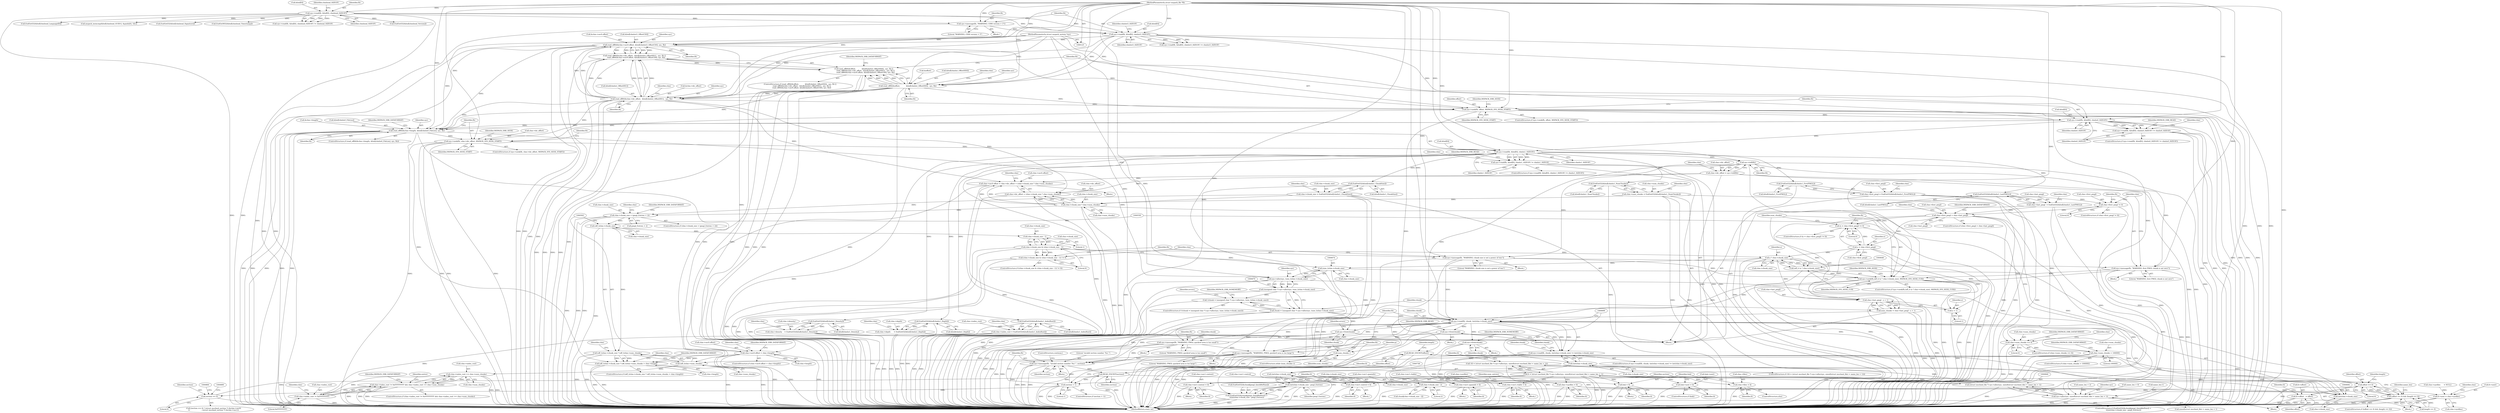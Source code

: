 digraph "0_libmspack_8759da8db6ec9e866cb8eb143313f397f925bb4f@API" {
"1000344" [label="(Call,read_off64(&chm->sec0.offset, &buf[chmhst3_OffsetCS0], sys, fh))"];
"1000310" [label="(Call,sys->read(fh, &buf[0], chmhst3_SIZEOF))"];
"1000305" [label="(Call,sys->message(fh, \"WARNING; CHM version > 3\"))"];
"1000233" [label="(Call,sys->read(fh, &buf[0], chmhead_SIZEOF))"];
"1000127" [label="(MethodParameterIn,struct mspack_file *fh)"];
"1000333" [label="(Call,read_off64(&chm->dir_offset,  &buf[chmhst_OffsetHS1],  sys, fh))"];
"1000323" [label="(Call,read_off64(&offset,           &buf[chmhst_OffsetHS0],  sys, fh))"];
"1000126" [label="(MethodParameterIn,struct mspack_system *sys)"];
"1000332" [label="(Call,read_off64(&chm->dir_offset,  &buf[chmhst_OffsetHS1],  sys, fh) ||\n      read_off64(&chm->sec0.offset, &buf[chmhst3_OffsetCS0], sys, fh))"];
"1000322" [label="(Call,read_off64(&offset,           &buf[chmhst_OffsetHS0],  sys, fh) ||\n      read_off64(&chm->dir_offset,  &buf[chmhst_OffsetHS1],  sys, fh) ||\n      read_off64(&chm->sec0.offset, &buf[chmhst3_OffsetCS0], sys, fh))"];
"1000361" [label="(Call,sys->seek(fh, offset, MSPACK_SYS_SEEK_START))"];
"1000370" [label="(Call,sys->read(fh, &buf[0], chmhs0_SIZEOF))"];
"1000369" [label="(Call,sys->read(fh, &buf[0], chmhs0_SIZEOF) != chmhs0_SIZEOF)"];
"1000382" [label="(Call,read_off64(&chm->length, &buf[chmhs0_FileLen], sys, fh))"];
"1000397" [label="(Call,sys->seek(fh, chm->dir_offset, MSPACK_SYS_SEEK_START))"];
"1000408" [label="(Call,sys->read(fh, &buf[0], chmhs1_SIZEOF))"];
"1000407" [label="(Call,sys->read(fh, &buf[0], chmhs1_SIZEOF) != chmhs1_SIZEOF)"];
"1000423" [label="(Call,sys->tell(fh))"];
"1000419" [label="(Call,chm->dir_offset = sys->tell(fh))"];
"1000495" [label="(Call,chm->sec0.offset = chm->dir_offset + (chm->chunk_size * chm->num_chunks))"];
"1000513" [label="(Call,chm->sec0.offset > chm->length)"];
"1000555" [label="(Call,(off_t)chm->chunk_size * (off_t)chm->num_chunks > chm->length)"];
"1000501" [label="(Call,chm->dir_offset + (chm->chunk_size * chm->num_chunks))"];
"1000586" [label="(Call,sys->message(fh, \"WARNING; chunk size is not a power of two\"))"];
"1000596" [label="(Call,sys->message(fh, \"WARNING; first PMGL chunk is not zero\"))"];
"1000643" [label="(Call,sys->seek(fh,(off_t) (x * chm->chunk_size), MSPACK_SYS_SEEK_CUR))"];
"1000690" [label="(Call,sys->read(fh, chunk, (int)chm->chunk_size))"];
"1000689" [label="(Call,sys->read(fh, chunk, (int)chm->chunk_size) != (int)chm->chunk_size)"];
"1000704" [label="(Call,sys->free(chunk))"];
"1000726" [label="(Call,sys->message(fh, \"WARNING; PMGL quickref area is too small\"))"];
"1000744" [label="(Call,sys->message(fh, \"WARNING; PMGL quickref area is too large\"))"];
"1000836" [label="(Call,sys->message(fh, \"invalid section number '%u'.\", section))"];
"1000788" [label="(Call,READ_ENCINT(section))"];
"1000832" [label="(Call,section > 1)"];
"1000880" [label="(Call,section == 0)"];
"1000856" [label="(Call,sys->free(chunk))"];
"1001072" [label="(Call,sys->free(chunk))"];
"1000429" [label="(Call,EndGetI32(&buf[chmhs1_ChunkSize]))"];
"1000425" [label="(Call,chm->chunk_size = EndGetI32(&buf[chmhs1_ChunkSize]))"];
"1000505" [label="(Call,chm->chunk_size * chm->num_chunks)"];
"1000526" [label="(Call,chm->chunk_size < (pmgl_Entries + 2))"];
"1000557" [label="(Call,(off_t)chm->chunk_size)"];
"1000556" [label="(Call,(off_t)chm->chunk_size * (off_t)chm->num_chunks)"];
"1000579" [label="(Call,chm->chunk_size - 1)"];
"1000575" [label="(Call,chm->chunk_size & (chm->chunk_size - 1))"];
"1000574" [label="(Call,(chm->chunk_size & (chm->chunk_size - 1)) != 0)"];
"1000647" [label="(Call,x * chm->chunk_size)"];
"1000645" [label="(Call,(off_t) (x * chm->chunk_size))"];
"1000658" [label="(Call,chm->last_pmgl - x + 1)"];
"1000656" [label="(Call,num_chunks = chm->last_pmgl - x + 1)"];
"1000685" [label="(Call,num_chunks--)"];
"1000662" [label="(Call,x + 1)"];
"1000673" [label="(Call,(size_t)chm->chunk_size)"];
"1000671" [label="(Call,sys->alloc(sys, (size_t)chm->chunk_size))"];
"1000669" [label="(Call,(unsigned char *) sys->alloc(sys, (size_t)chm->chunk_size))"];
"1000666" [label="(Call,!(chunk = (unsigned char *) sys->alloc(sys, (size_t)chm->chunk_size)))"];
"1000667" [label="(Call,chunk = (unsigned char *) sys->alloc(sys, (size_t)chm->chunk_size))"];
"1000847" [label="(Call,sys->alloc(sys, sizeof(struct mschmd_file) + name_len + 1))"];
"1000845" [label="(Call,(struct mschmd_file *) sys->alloc(sys, sizeof(struct mschmd_file) + name_len + 1))"];
"1000842" [label="(Call,!(fi = (struct mschmd_file *) sys->alloc(sys, sizeof(struct mschmd_file) + name_len + 1)))"];
"1000843" [label="(Call,fi = (struct mschmd_file *) sys->alloc(sys, sizeof(struct mschmd_file) + name_len + 1))"];
"1000961" [label="(Call,chm->sec1.content = fi)"];
"1000983" [label="(Call,chm->sec1.control = fi)"];
"1001005" [label="(Call,chm->sec1.spaninfo = fi)"];
"1001027" [label="(Call,chm->sec1.rtable = fi)"];
"1001041" [label="(Call,chm->sysfiles = fi)"];
"1001034" [label="(Call,fi->next = chm->sysfiles)"];
"1001050" [label="(Call,link->next = fi)"];
"1001056" [label="(Call,chm->files = fi)"];
"1001061" [label="(Call,link = fi)"];
"1000693" [label="(Call,(int)chm->chunk_size)"];
"1000698" [label="(Call,(int)chm->chunk_size)"];
"1000737" [label="(Call,(int)chm->chunk_size)"];
"1000736" [label="(Call,(int)chm->chunk_size - pmgl_Entries)"];
"1000730" [label="(Call,EndGetI32(&chunk[pmgl_QuickRefSize]) > \n\t((int)chm->chunk_size - pmgl_Entries))"];
"1000758" [label="(Call,chm->chunk_size - 2)"];
"1000537" [label="(Call,chm->num_chunks == 0)"];
"1000546" [label="(Call,chm->num_chunks > 100000)"];
"1000562" [label="(Call,(off_t)chm->num_chunks)"];
"1000617" [label="(Call,chm->index_root >= chm->num_chunks)"];
"1000611" [label="(Call,chm->index_root != 0xFFFFFFFF && chm->index_root >= chm->num_chunks)"];
"1000438" [label="(Call,EndGetI32(&buf[chmhs1_Density]))"];
"1000434" [label="(Call,chm->density    = EndGetI32(&buf[chmhs1_Density]))"];
"1000447" [label="(Call,EndGetI32(&buf[chmhs1_Depth]))"];
"1000443" [label="(Call,chm->depth      = EndGetI32(&buf[chmhs1_Depth]))"];
"1000456" [label="(Call,EndGetI32(&buf[chmhs1_IndexRoot]))"];
"1000452" [label="(Call,chm->index_root = EndGetI32(&buf[chmhs1_IndexRoot]))"];
"1000612" [label="(Call,chm->index_root != 0xFFFFFFFF)"];
"1000465" [label="(Call,EndGetI32(&buf[chmhs1_NumChunks]))"];
"1000461" [label="(Call,chm->num_chunks = EndGetI32(&buf[chmhs1_NumChunks]))"];
"1000474" [label="(Call,EndGetI32(&buf[chmhs1_FirstPMGL]))"];
"1000470" [label="(Call,chm->first_pmgl = EndGetI32(&buf[chmhs1_FirstPMGL]))"];
"1000590" [label="(Call,chm->first_pmgl != 0)"];
"1000600" [label="(Call,chm->first_pmgl > chm->last_pmgl)"];
"1000634" [label="(Call,(x = chm->first_pmgl) != 0)"];
"1000635" [label="(Call,x = chm->first_pmgl)"];
"1000483" [label="(Call,EndGetI32(&buf[chmhs1_LastPMGL]))"];
"1000479" [label="(Call,chm->last_pmgl  = EndGetI32(&buf[chmhs1_LastPMGL]))"];
"1000790" [label="(Call,READ_ENCINT(offset))"];
"1000811" [label="(Call,offset == 0)"];
"1000810" [label="(Call,(offset == 0) && (length == 0))"];
"1000895" [label="(Call,fi->offset   = offset)"];
"1000586" [label="(Call,sys->message(fh, \"WARNING; chunk size is not a power of two\"))"];
"1000881" [label="(Identifier,section)"];
"1000293" [label="(Call,EndGetI32(&buf[chmhead_LanguageID]))"];
"1000597" [label="(Identifier,fh)"];
"1001060" [label="(Identifier,fi)"];
"1000837" [label="(Identifier,fh)"];
"1000418" [label="(Identifier,MSPACK_ERR_READ)"];
"1000333" [label="(Call,read_off64(&chm->dir_offset,  &buf[chmhst_OffsetHS1],  sys, fh))"];
"1000527" [label="(Call,chm->chunk_size)"];
"1000324" [label="(Call,&offset)"];
"1000984" [label="(Call,chm->sec1.control)"];
"1000514" [label="(Call,chm->sec0.offset)"];
"1000659" [label="(Call,chm->last_pmgl)"];
"1000501" [label="(Call,chm->dir_offset + (chm->chunk_size * chm->num_chunks))"];
"1000257" [label="(Call,mspack_memcmp(&buf[chmhead_GUID1], &guids[0], 32L))"];
"1000657" [label="(Identifier,num_chunks)"];
"1000643" [label="(Call,sys->seek(fh,(off_t) (x * chm->chunk_size), MSPACK_SYS_SEEK_CUR))"];
"1000843" [label="(Call,fi = (struct mschmd_file *) sys->alloc(sys, sizeof(struct mschmd_file) + name_len + 1))"];
"1000635" [label="(Call,x = chm->first_pmgl)"];
"1000322" [label="(Call,read_off64(&offset,           &buf[chmhst_OffsetHS0],  sys, fh) ||\n      read_off64(&chm->dir_offset,  &buf[chmhst_OffsetHS1],  sys, fh) ||\n      read_off64(&chm->sec0.offset, &buf[chmhst3_OffsetCS0], sys, fh))"];
"1000369" [label="(Call,sys->read(fh, &buf[0], chmhs0_SIZEOF) != chmhs0_SIZEOF)"];
"1001006" [label="(Call,chm->sec1.spaninfo)"];
"1001081" [label="(MethodReturn,static int)"];
"1000796" [label="(Call,name_len < 2)"];
"1000658" [label="(Call,chm->last_pmgl - x + 1)"];
"1001004" [label="(Block,)"];
"1000398" [label="(Identifier,fh)"];
"1000847" [label="(Call,sys->alloc(sys, sizeof(struct mschmd_file) + name_len + 1))"];
"1001027" [label="(Call,chm->sec1.rtable = fi)"];
"1000568" [label="(Identifier,chm)"];
"1000480" [label="(Call,chm->last_pmgl)"];
"1000842" [label="(Call,!(fi = (struct mschmd_file *) sys->alloc(sys, sizeof(struct mschmd_file) + name_len + 1)))"];
"1000382" [label="(Call,read_off64(&chm->length, &buf[chmhs0_FileLen], sys, fh))"];
"1000839" [label="(Identifier,section)"];
"1000671" [label="(Call,sys->alloc(sys, (size_t)chm->chunk_size))"];
"1000626" [label="(Identifier,MSPACK_ERR_DATAFORMAT)"];
"1000465" [label="(Call,EndGetI32(&buf[chmhs1_NumChunks]))"];
"1000737" [label="(Call,(int)chm->chunk_size)"];
"1000770" [label="(Block,)"];
"1000665" [label="(ControlStructure,if (!(chunk = (unsigned char *) sys->alloc(sys, (size_t)chm->chunk_size))))"];
"1000445" [label="(Identifier,chm)"];
"1000577" [label="(Identifier,chm)"];
"1000512" [label="(ControlStructure,if (chm->sec0.offset > chm->length))"];
"1000310" [label="(Call,sys->read(fh, &buf[0], chmhst3_SIZEOF))"];
"1000526" [label="(Call,chm->chunk_size < (pmgl_Entries + 2))"];
"1000598" [label="(Literal,\"WARNING; first PMGL chunk is not zero\")"];
"1000616" [label="(Literal,0xFFFFFFFF)"];
"1000363" [label="(Identifier,offset)"];
"1000618" [label="(Call,chm->index_root)"];
"1000380" [label="(Identifier,MSPACK_ERR_READ)"];
"1000506" [label="(Call,chm->chunk_size)"];
"1000344" [label="(Call,read_off64(&chm->sec0.offset, &buf[chmhst3_OffsetCS0], sys, fh))"];
"1000348" [label="(Identifier,chm)"];
"1000848" [label="(Identifier,sys)"];
"1000377" [label="(Identifier,chmhs0_SIZEOF)"];
"1000862" [label="(Identifier,fi)"];
"1000553" [label="(Identifier,MSPACK_ERR_DATAFORMAT)"];
"1000596" [label="(Call,sys->message(fh, \"WARNING; first PMGL chunk is not zero\"))"];
"1000573" [label="(ControlStructure,if ((chm->chunk_size & (chm->chunk_size - 1)) != 0))"];
"1000821" [label="(Identifier,name_len)"];
"1000859" [label="(Identifier,MSPACK_ERR_NOMEMORY)"];
"1000680" [label="(Identifier,MSPACK_ERR_NOMEMORY)"];
"1000321" [label="(ControlStructure,if (read_off64(&offset,           &buf[chmhst_OffsetHS0],  sys, fh) ||\n      read_off64(&chm->dir_offset,  &buf[chmhst_OffsetHS1],  sys, fh) ||\n      read_off64(&chm->sec0.offset, &buf[chmhst3_OffsetCS0], sys, fh)))"];
"1000359" [label="(Identifier,MSPACK_ERR_DATAFORMAT)"];
"1000438" [label="(Call,EndGetI32(&buf[chmhs1_Density]))"];
"1000789" [label="(Identifier,section)"];
"1000516" [label="(Identifier,chm)"];
"1000636" [label="(Identifier,x)"];
"1001028" [label="(Call,chm->sec1.rtable)"];
"1000408" [label="(Call,sys->read(fh, &buf[0], chmhs1_SIZEOF))"];
"1000546" [label="(Call,chm->num_chunks > 100000)"];
"1000479" [label="(Call,chm->last_pmgl  = EndGetI32(&buf[chmhs1_LastPMGL]))"];
"1000462" [label="(Call,chm->num_chunks)"];
"1000356" [label="(Identifier,fh)"];
"1001005" [label="(Call,chm->sec1.spaninfo = fi)"];
"1000461" [label="(Call,chm->num_chunks = EndGetI32(&buf[chmhs1_NumChunks]))"];
"1000399" [label="(Call,chm->dir_offset)"];
"1000583" [label="(Literal,1)"];
"1000496" [label="(Call,chm->sec0.offset)"];
"1000233" [label="(Call,sys->read(fh, &buf[0], chmhead_SIZEOF))"];
"1000429" [label="(Call,EndGetI32(&buf[chmhs1_ChunkSize]))"];
"1000844" [label="(Identifier,fi)"];
"1000383" [label="(Call,&chm->length)"];
"1000415" [label="(Identifier,chmhs1_SIZEOF)"];
"1001054" [label="(Identifier,fi)"];
"1000421" [label="(Identifier,chm)"];
"1000334" [label="(Call,&chm->dir_offset)"];
"1000457" [label="(Call,&buf[chmhs1_IndexRoot])"];
"1000704" [label="(Call,sys->free(chunk))"];
"1000744" [label="(Call,sys->message(fh, \"WARNING; PMGL quickref area is too large\"))"];
"1000246" [label="(Call,EndGetI32(&buf[chmhead_Signature]))"];
"1000705" [label="(Identifier,chunk)"];
"1001033" [label="(Identifier,fi)"];
"1000882" [label="(Literal,0)"];
"1000756" [label="(Call,chunk[chm->chunk_size - 2])"];
"1001035" [label="(Call,fi->next)"];
"1000895" [label="(Call,fi->offset   = offset)"];
"1000453" [label="(Call,chm->index_root)"];
"1000734" [label="(Identifier,chunk)"];
"1000814" [label="(Call,length == 0)"];
"1000588" [label="(Literal,\"WARNING; chunk size is not a power of two\")"];
"1000645" [label="(Call,(off_t) (x * chm->chunk_size))"];
"1000575" [label="(Call,chm->chunk_size & (chm->chunk_size - 1))"];
"1000656" [label="(Call,num_chunks = chm->last_pmgl - x + 1)"];
"1001036" [label="(Identifier,fi)"];
"1000820" [label="(Call,name_len > 0)"];
"1000361" [label="(Call,sys->seek(fh, offset, MSPACK_SYS_SEEK_START))"];
"1000483" [label="(Call,EndGetI32(&buf[chmhs1_LastPMGL]))"];
"1000667" [label="(Call,chunk = (unsigned char *) sys->alloc(sys, (size_t)chm->chunk_size))"];
"1000664" [label="(Literal,1)"];
"1001045" [label="(Identifier,fi)"];
"1000614" [label="(Identifier,chm)"];
"1000791" [label="(Identifier,offset)"];
"1000855" [label="(Block,)"];
"1000601" [label="(Call,chm->first_pmgl)"];
"1000982" [label="(Block,)"];
"1000663" [label="(Identifier,x)"];
"1000725" [label="(Block,)"];
"1000713" [label="(Identifier,chunk)"];
"1000381" [label="(ControlStructure,if (read_off64(&chm->length, &buf[chmhs0_FileLen], sys, fh)))"];
"1000748" [label="(Identifier,p)"];
"1000235" [label="(Call,&buf[0])"];
"1000813" [label="(Literal,0)"];
"1000345" [label="(Call,&chm->sec0.offset)"];
"1000554" [label="(ControlStructure,if ((off_t)chm->chunk_size * (off_t)chm->num_chunks > chm->length))"];
"1001038" [label="(Call,chm->sysfiles)"];
"1000879" [label="(Call,(section == 0) ? (struct mschmd_section *) (&chm->sec0)\n\t\t                     : (struct mschmd_section *) (&chm->sec1))"];
"1000544" [label="(Identifier,MSPACK_ERR_DATAFORMAT)"];
"1000637" [label="(Call,chm->first_pmgl)"];
"1001055" [label="(ControlStructure,else)"];
"1000589" [label="(ControlStructure,if (chm->first_pmgl != 0))"];
"1000689" [label="(Call,sys->read(fh, chunk, (int)chm->chunk_size) != (int)chm->chunk_size)"];
"1000528" [label="(Identifier,chm)"];
"1000370" [label="(Call,sys->read(fh, &buf[0], chmhs0_SIZEOF))"];
"1000703" [label="(Block,)"];
"1001034" [label="(Call,fi->next = chm->sysfiles)"];
"1000727" [label="(Identifier,fh)"];
"1000673" [label="(Call,(size_t)chm->chunk_size)"];
"1000649" [label="(Call,chm->chunk_size)"];
"1000305" [label="(Call,sys->message(fh, \"WARNING; CHM version > 3\"))"];
"1000572" [label="(Identifier,MSPACK_ERR_DATAFORMAT)"];
"1000385" [label="(Identifier,chm)"];
"1001041" [label="(Call,chm->sysfiles = fi)"];
"1000834" [label="(Literal,1)"];
"1000684" [label="(ControlStructure,while (num_chunks--))"];
"1000688" [label="(ControlStructure,if (sys->read(fh, chunk, (int)chm->chunk_size) != (int)chm->chunk_size))"];
"1000826" [label="(Call,name_len-1)"];
"1000962" [label="(Call,chm->sec1.content)"];
"1000669" [label="(Call,(unsigned char *) sys->alloc(sys, (size_t)chm->chunk_size))"];
"1000494" [label="(Block,)"];
"1001042" [label="(Call,chm->sysfiles)"];
"1000519" [label="(Call,chm->length)"];
"1000580" [label="(Call,chm->chunk_size)"];
"1000815" [label="(Identifier,length)"];
"1000550" [label="(Literal,100000)"];
"1001061" [label="(Call,link = fi)"];
"1000576" [label="(Call,chm->chunk_size)"];
"1000832" [label="(Call,section > 1)"];
"1000539" [label="(Identifier,chm)"];
"1000746" [label="(Literal,\"WARNING; PMGL quickref area is too large\")"];
"1000452" [label="(Call,chm->index_root = EndGetI32(&buf[chmhs1_IndexRoot]))"];
"1000557" [label="(Call,(off_t)chm->chunk_size)"];
"1000362" [label="(Identifier,fh)"];
"1000502" [label="(Call,chm->dir_offset)"];
"1000509" [label="(Call,chm->num_chunks)"];
"1000619" [label="(Identifier,chm)"];
"1000811" [label="(Call,offset == 0)"];
"1000845" [label="(Call,(struct mschmd_file *) sys->alloc(sys, sizeof(struct mschmd_file) + name_len + 1))"];
"1001077" [label="(Identifier,errors)"];
"1000838" [label="(Literal,\"invalid section number '%u'.\")"];
"1000810" [label="(Call,(offset == 0) && (length == 0))"];
"1000157" [label="(Call,chm->sysfiles      = NULL)"];
"1000541" [label="(Literal,0)"];
"1000574" [label="(Call,(chm->chunk_size & (chm->chunk_size - 1)) != 0)"];
"1000587" [label="(Identifier,fh)"];
"1001062" [label="(Identifier,link)"];
"1000932" [label="(Block,)"];
"1000857" [label="(Identifier,chunk)"];
"1000530" [label="(Call,pmgl_Entries + 2)"];
"1000584" [label="(Literal,0)"];
"1000481" [label="(Identifier,chm)"];
"1000454" [label="(Identifier,chm)"];
"1000585" [label="(Block,)"];
"1000436" [label="(Identifier,chm)"];
"1000466" [label="(Call,&buf[chmhs1_NumChunks])"];
"1000524" [label="(Identifier,MSPACK_ERR_DATAFORMAT)"];
"1000609" [label="(Identifier,MSPACK_ERR_DATAFORMAT)"];
"1000392" [label="(Identifier,fh)"];
"1000402" [label="(Identifier,MSPACK_SYS_SEEK_START)"];
"1000836" [label="(Call,sys->message(fh, \"invalid section number '%u'.\", section))"];
"1000611" [label="(Call,chm->index_root != 0xFFFFFFFF && chm->index_root >= chm->num_chunks)"];
"1000739" [label="(Call,chm->chunk_size)"];
"1000435" [label="(Call,chm->density)"];
"1000427" [label="(Identifier,chm)"];
"1000371" [label="(Identifier,fh)"];
"1000126" [label="(MethodParameterIn,struct mspack_system *sys)"];
"1000284" [label="(Call,EndGetM32(&buf[chmhead_Timestamp]))"];
"1000743" [label="(Block,)"];
"1000332" [label="(Call,read_off64(&chm->dir_offset,  &buf[chmhst_OffsetHS1],  sys, fh) ||\n      read_off64(&chm->sec0.offset, &buf[chmhst3_OffsetCS0], sys, fh))"];
"1000444" [label="(Call,chm->depth)"];
"1000343" [label="(Identifier,fh)"];
"1000397" [label="(Call,sys->seek(fh, chm->dir_offset, MSPACK_SYS_SEEK_START))"];
"1000342" [label="(Identifier,sys)"];
"1000331" [label="(Identifier,fh)"];
"1000652" [label="(Identifier,MSPACK_SYS_SEEK_CUR)"];
"1000338" [label="(Call,&buf[chmhst_OffsetHS1])"];
"1000590" [label="(Call,chm->first_pmgl != 0)"];
"1000306" [label="(Identifier,fh)"];
"1000604" [label="(Call,chm->last_pmgl)"];
"1000491" [label="(Identifier,chm)"];
"1000902" [label="(Identifier,fi)"];
"1000790" [label="(Call,READ_ENCINT(offset))"];
"1000311" [label="(Identifier,fh)"];
"1000731" [label="(Call,EndGetI32(&chunk[pmgl_QuickRefSize]))"];
"1000559" [label="(Call,chm->chunk_size)"];
"1000545" [label="(ControlStructure,if (chm->num_chunks > 100000))"];
"1000387" [label="(Call,&buf[chmhs0_FileLen])"];
"1000960" [label="(Block,)"];
"1000662" [label="(Call,x + 1)"];
"1000471" [label="(Call,chm->first_pmgl)"];
"1000961" [label="(Call,chm->sec1.content = fi)"];
"1000880" [label="(Call,section == 0)"];
"1001050" [label="(Call,link->next = fi)"];
"1000547" [label="(Call,chm->num_chunks)"];
"1000351" [label="(Call,&buf[chmhst3_OffsetCS0])"];
"1000513" [label="(Call,chm->sec0.offset > chm->length)"];
"1000812" [label="(Identifier,offset)"];
"1000899" [label="(Identifier,offset)"];
"1000367" [label="(Identifier,MSPACK_ERR_SEEK)"];
"1000642" [label="(ControlStructure,if (sys->seek(fh,(off_t) (x * chm->chunk_size), MSPACK_SYS_SEEK_CUR)))"];
"1000682" [label="(Identifier,errors)"];
"1000232" [label="(Call,sys->read(fh, &buf[0], chmhead_SIZEOF) != chmhead_SIZEOF)"];
"1000594" [label="(Literal,0)"];
"1000426" [label="(Call,chm->chunk_size)"];
"1000648" [label="(Identifier,x)"];
"1000835" [label="(Block,)"];
"1000307" [label="(Literal,\"WARNING; CHM version > 3\")"];
"1000591" [label="(Call,chm->first_pmgl)"];
"1000692" [label="(Identifier,chunk)"];
"1000420" [label="(Call,chm->dir_offset)"];
"1000326" [label="(Call,&buf[chmhst_OffsetHS0])"];
"1000240" [label="(Identifier,chmhead_SIZEOF)"];
"1000414" [label="(Identifier,chmhs1_SIZEOF)"];
"1000525" [label="(ControlStructure,if (chm->chunk_size < (pmgl_Entries + 2)))"];
"1000470" [label="(Call,chm->first_pmgl = EndGetI32(&buf[chmhs1_FirstPMGL]))"];
"1000475" [label="(Call,&buf[chmhs1_FirstPMGL])"];
"1000841" [label="(ControlStructure,if (!(fi = (struct mschmd_file *) sys->alloc(sys, sizeof(struct mschmd_file) + name_len + 1))))"];
"1000430" [label="(Call,&buf[chmhs1_ChunkSize])"];
"1000592" [label="(Identifier,chm)"];
"1000672" [label="(Identifier,sys)"];
"1000396" [label="(ControlStructure,if (sys->seek(fh, chm->dir_offset, MSPACK_SYS_SEEK_START)))"];
"1000644" [label="(Identifier,fh)"];
"1000239" [label="(Identifier,chmhead_SIZEOF)"];
"1001047" [label="(Block,)"];
"1000745" [label="(Identifier,fh)"];
"1000762" [label="(Literal,2)"];
"1000443" [label="(Call,chm->depth      = EndGetI32(&buf[chmhs1_Depth]))"];
"1001073" [label="(Identifier,chunk)"];
"1000668" [label="(Identifier,chunk)"];
"1000495" [label="(Call,chm->sec0.offset = chm->dir_offset + (chm->chunk_size * chm->num_chunks))"];
"1000447" [label="(Call,EndGetI32(&buf[chmhs1_Depth]))"];
"1000634" [label="(Call,(x = chm->first_pmgl) != 0)"];
"1000769" [label="(Identifier,num_entries)"];
"1000364" [label="(Identifier,MSPACK_SYS_SEEK_START)"];
"1000395" [label="(Identifier,MSPACK_ERR_DATAFORMAT)"];
"1000548" [label="(Identifier,chm)"];
"1000602" [label="(Identifier,chm)"];
"1000564" [label="(Call,chm->num_chunks)"];
"1000655" [label="(Identifier,MSPACK_ERR_SEEK)"];
"1000555" [label="(Call,(off_t)chm->chunk_size * (off_t)chm->num_chunks > chm->length)"];
"1000621" [label="(Call,chm->num_chunks)"];
"1000647" [label="(Call,x * chm->chunk_size)"];
"1000640" [label="(Literal,0)"];
"1000896" [label="(Call,fi->offset)"];
"1000234" [label="(Identifier,fh)"];
"1001072" [label="(Call,sys->free(chunk))"];
"1000336" [label="(Identifier,chm)"];
"1000484" [label="(Call,&buf[chmhs1_LastPMGL])"];
"1000856" [label="(Call,sys->free(chunk))"];
"1000538" [label="(Call,chm->num_chunks)"];
"1000729" [label="(ControlStructure,if (EndGetI32(&chunk[pmgl_QuickRefSize]) > \n\t((int)chm->chunk_size - pmgl_Entries)))"];
"1000556" [label="(Call,(off_t)chm->chunk_size * (off_t)chm->num_chunks)"];
"1000448" [label="(Call,&buf[chmhs1_Depth])"];
"1000758" [label="(Call,chm->chunk_size - 2)"];
"1001011" [label="(Identifier,fi)"];
"1000612" [label="(Call,chm->index_root != 0xFFFFFFFF)"];
"1000700" [label="(Call,chm->chunk_size)"];
"1000840" [label="(ControlStructure,continue;)"];
"1000567" [label="(Call,chm->length)"];
"1001057" [label="(Call,chm->files)"];
"1000788" [label="(Call,READ_ENCINT(section))"];
"1000633" [label="(ControlStructure,if ((x = chm->first_pmgl) != 0))"];
"1000675" [label="(Call,chm->chunk_size)"];
"1000742" [label="(Identifier,pmgl_Entries)"];
"1000690" [label="(Call,sys->read(fh, chunk, (int)chm->chunk_size))"];
"1000691" [label="(Identifier,fh)"];
"1000793" [label="(Identifier,length)"];
"1000317" [label="(Identifier,chmhst3_SIZEOF)"];
"1000983" [label="(Call,chm->sec1.control = fi)"];
"1000368" [label="(ControlStructure,if (sys->read(fh, &buf[0], chmhs0_SIZEOF) != chmhs0_SIZEOF))"];
"1000312" [label="(Call,&buf[0])"];
"1000989" [label="(Identifier,fi)"];
"1000728" [label="(Literal,\"WARNING; PMGL quickref area is too small\")"];
"1000536" [label="(ControlStructure,if (chm->num_chunks == 0))"];
"1000376" [label="(Identifier,chmhs0_SIZEOF)"];
"1000472" [label="(Identifier,chm)"];
"1000275" [label="(Call,EndGetI32(&buf[chmhead_Version]))"];
"1000726" [label="(Call,sys->message(fh, \"WARNING; PMGL quickref area is too small\"))"];
"1000686" [label="(Identifier,num_chunks)"];
"1001056" [label="(Call,chm->files = fi)"];
"1000439" [label="(Call,&buf[chmhs1_Density])"];
"1001026" [label="(Block,)"];
"1000130" [label="(Block,)"];
"1000698" [label="(Call,(int)chm->chunk_size)"];
"1000463" [label="(Identifier,chm)"];
"1000323" [label="(Call,read_off64(&offset,           &buf[chmhst_OffsetHS0],  sys, fh))"];
"1000707" [label="(Identifier,MSPACK_ERR_READ)"];
"1000599" [label="(ControlStructure,if (chm->first_pmgl > chm->last_pmgl))"];
"1001051" [label="(Call,link->next)"];
"1000537" [label="(Call,chm->num_chunks == 0)"];
"1000967" [label="(Identifier,fi)"];
"1000423" [label="(Call,sys->tell(fh))"];
"1000419" [label="(Call,chm->dir_offset = sys->tell(fh))"];
"1001063" [label="(Identifier,fi)"];
"1000759" [label="(Call,chm->chunk_size)"];
"1000629" [label="(Identifier,entire)"];
"1000434" [label="(Call,chm->density    = EndGetI32(&buf[chmhs1_Density]))"];
"1001048" [label="(ControlStructure,if (link))"];
"1000809" [label="(ControlStructure,if ((offset == 0) && (length == 0)))"];
"1000595" [label="(Block,)"];
"1000617" [label="(Call,chm->index_root >= chm->num_chunks)"];
"1000736" [label="(Call,(int)chm->chunk_size - pmgl_Entries)"];
"1000456" [label="(Call,EndGetI32(&buf[chmhs1_IndexRoot]))"];
"1000355" [label="(Identifier,sys)"];
"1000474" [label="(Call,EndGetI32(&buf[chmhs1_FirstPMGL]))"];
"1000372" [label="(Call,&buf[0])"];
"1000425" [label="(Call,chm->chunk_size = EndGetI32(&buf[chmhs1_ChunkSize]))"];
"1000127" [label="(MethodParameterIn,struct mspack_file *fh)"];
"1000833" [label="(Identifier,section)"];
"1000535" [label="(Identifier,MSPACK_ERR_DATAFORMAT)"];
"1000610" [label="(ControlStructure,if (chm->index_root != 0xFFFFFFFF && chm->index_root >= chm->num_chunks))"];
"1000360" [label="(ControlStructure,if (sys->seek(fh, offset, MSPACK_SYS_SEEK_START)))"];
"1000409" [label="(Identifier,fh)"];
"1000316" [label="(Identifier,chmhst3_SIZEOF)"];
"1000505" [label="(Call,chm->chunk_size * chm->num_chunks)"];
"1000424" [label="(Identifier,fh)"];
"1000406" [label="(ControlStructure,if (sys->read(fh, &buf[0], chmhs1_SIZEOF) != chmhs1_SIZEOF))"];
"1001043" [label="(Identifier,chm)"];
"1000685" [label="(Call,num_chunks--)"];
"1000562" [label="(Call,(off_t)chm->num_chunks)"];
"1000849" [label="(Call,sizeof(struct mschmd_file) + name_len + 1)"];
"1000693" [label="(Call,(int)chm->chunk_size)"];
"1000695" [label="(Call,chm->chunk_size)"];
"1000613" [label="(Call,chm->index_root)"];
"1000730" [label="(Call,EndGetI32(&chunk[pmgl_QuickRefSize]) > \n\t((int)chm->chunk_size - pmgl_Entries))"];
"1000831" [label="(ControlStructure,if (section > 1))"];
"1000410" [label="(Call,&buf[0])"];
"1000407" [label="(Call,sys->read(fh, &buf[0], chmhs1_SIZEOF) != chmhs1_SIZEOF)"];
"1000579" [label="(Call,chm->chunk_size - 1)"];
"1000391" [label="(Identifier,sys)"];
"1000304" [label="(Block,)"];
"1000330" [label="(Identifier,sys)"];
"1000405" [label="(Identifier,MSPACK_ERR_SEEK)"];
"1000666" [label="(Call,!(chunk = (unsigned char *) sys->alloc(sys, (size_t)chm->chunk_size)))"];
"1000600" [label="(Call,chm->first_pmgl > chm->last_pmgl)"];
"1000309" [label="(Call,sys->read(fh, &buf[0], chmhst3_SIZEOF) != chmhst3_SIZEOF)"];
"1000344" -> "1000332"  [label="AST: "];
"1000344" -> "1000356"  [label="CFG: "];
"1000345" -> "1000344"  [label="AST: "];
"1000351" -> "1000344"  [label="AST: "];
"1000355" -> "1000344"  [label="AST: "];
"1000356" -> "1000344"  [label="AST: "];
"1000332" -> "1000344"  [label="CFG: "];
"1000344" -> "1001081"  [label="DDG: "];
"1000344" -> "1001081"  [label="DDG: "];
"1000344" -> "1001081"  [label="DDG: "];
"1000344" -> "1001081"  [label="DDG: "];
"1000344" -> "1000332"  [label="DDG: "];
"1000344" -> "1000332"  [label="DDG: "];
"1000344" -> "1000332"  [label="DDG: "];
"1000344" -> "1000332"  [label="DDG: "];
"1000310" -> "1000344"  [label="DDG: "];
"1000333" -> "1000344"  [label="DDG: "];
"1000333" -> "1000344"  [label="DDG: "];
"1000126" -> "1000344"  [label="DDG: "];
"1000127" -> "1000344"  [label="DDG: "];
"1000344" -> "1000361"  [label="DDG: "];
"1000344" -> "1000382"  [label="DDG: "];
"1000344" -> "1000513"  [label="DDG: "];
"1000310" -> "1000309"  [label="AST: "];
"1000310" -> "1000316"  [label="CFG: "];
"1000311" -> "1000310"  [label="AST: "];
"1000312" -> "1000310"  [label="AST: "];
"1000316" -> "1000310"  [label="AST: "];
"1000317" -> "1000310"  [label="CFG: "];
"1000310" -> "1001081"  [label="DDG: "];
"1000310" -> "1001081"  [label="DDG: "];
"1000310" -> "1000309"  [label="DDG: "];
"1000310" -> "1000309"  [label="DDG: "];
"1000310" -> "1000309"  [label="DDG: "];
"1000305" -> "1000310"  [label="DDG: "];
"1000233" -> "1000310"  [label="DDG: "];
"1000233" -> "1000310"  [label="DDG: "];
"1000127" -> "1000310"  [label="DDG: "];
"1000310" -> "1000323"  [label="DDG: "];
"1000310" -> "1000323"  [label="DDG: "];
"1000310" -> "1000333"  [label="DDG: "];
"1000310" -> "1000370"  [label="DDG: "];
"1000305" -> "1000304"  [label="AST: "];
"1000305" -> "1000307"  [label="CFG: "];
"1000306" -> "1000305"  [label="AST: "];
"1000307" -> "1000305"  [label="AST: "];
"1000311" -> "1000305"  [label="CFG: "];
"1000305" -> "1001081"  [label="DDG: "];
"1000233" -> "1000305"  [label="DDG: "];
"1000127" -> "1000305"  [label="DDG: "];
"1000233" -> "1000232"  [label="AST: "];
"1000233" -> "1000239"  [label="CFG: "];
"1000234" -> "1000233"  [label="AST: "];
"1000235" -> "1000233"  [label="AST: "];
"1000239" -> "1000233"  [label="AST: "];
"1000240" -> "1000233"  [label="CFG: "];
"1000233" -> "1001081"  [label="DDG: "];
"1000233" -> "1001081"  [label="DDG: "];
"1000233" -> "1000232"  [label="DDG: "];
"1000233" -> "1000232"  [label="DDG: "];
"1000233" -> "1000232"  [label="DDG: "];
"1000127" -> "1000233"  [label="DDG: "];
"1000233" -> "1000246"  [label="DDG: "];
"1000233" -> "1000257"  [label="DDG: "];
"1000233" -> "1000275"  [label="DDG: "];
"1000233" -> "1000284"  [label="DDG: "];
"1000233" -> "1000293"  [label="DDG: "];
"1000127" -> "1000125"  [label="AST: "];
"1000127" -> "1001081"  [label="DDG: "];
"1000127" -> "1000323"  [label="DDG: "];
"1000127" -> "1000333"  [label="DDG: "];
"1000127" -> "1000361"  [label="DDG: "];
"1000127" -> "1000370"  [label="DDG: "];
"1000127" -> "1000382"  [label="DDG: "];
"1000127" -> "1000397"  [label="DDG: "];
"1000127" -> "1000408"  [label="DDG: "];
"1000127" -> "1000423"  [label="DDG: "];
"1000127" -> "1000586"  [label="DDG: "];
"1000127" -> "1000596"  [label="DDG: "];
"1000127" -> "1000643"  [label="DDG: "];
"1000127" -> "1000690"  [label="DDG: "];
"1000127" -> "1000726"  [label="DDG: "];
"1000127" -> "1000744"  [label="DDG: "];
"1000127" -> "1000836"  [label="DDG: "];
"1000333" -> "1000332"  [label="AST: "];
"1000333" -> "1000343"  [label="CFG: "];
"1000334" -> "1000333"  [label="AST: "];
"1000338" -> "1000333"  [label="AST: "];
"1000342" -> "1000333"  [label="AST: "];
"1000343" -> "1000333"  [label="AST: "];
"1000348" -> "1000333"  [label="CFG: "];
"1000332" -> "1000333"  [label="CFG: "];
"1000333" -> "1001081"  [label="DDG: "];
"1000333" -> "1001081"  [label="DDG: "];
"1000333" -> "1001081"  [label="DDG: "];
"1000333" -> "1001081"  [label="DDG: "];
"1000333" -> "1000332"  [label="DDG: "];
"1000333" -> "1000332"  [label="DDG: "];
"1000333" -> "1000332"  [label="DDG: "];
"1000333" -> "1000332"  [label="DDG: "];
"1000323" -> "1000333"  [label="DDG: "];
"1000323" -> "1000333"  [label="DDG: "];
"1000126" -> "1000333"  [label="DDG: "];
"1000333" -> "1000361"  [label="DDG: "];
"1000333" -> "1000382"  [label="DDG: "];
"1000333" -> "1000397"  [label="DDG: "];
"1000333" -> "1000495"  [label="DDG: "];
"1000333" -> "1000501"  [label="DDG: "];
"1000323" -> "1000322"  [label="AST: "];
"1000323" -> "1000331"  [label="CFG: "];
"1000324" -> "1000323"  [label="AST: "];
"1000326" -> "1000323"  [label="AST: "];
"1000330" -> "1000323"  [label="AST: "];
"1000331" -> "1000323"  [label="AST: "];
"1000336" -> "1000323"  [label="CFG: "];
"1000322" -> "1000323"  [label="CFG: "];
"1000323" -> "1001081"  [label="DDG: "];
"1000323" -> "1001081"  [label="DDG: "];
"1000323" -> "1001081"  [label="DDG: "];
"1000323" -> "1001081"  [label="DDG: "];
"1000323" -> "1000322"  [label="DDG: "];
"1000323" -> "1000322"  [label="DDG: "];
"1000323" -> "1000322"  [label="DDG: "];
"1000323" -> "1000322"  [label="DDG: "];
"1000126" -> "1000323"  [label="DDG: "];
"1000323" -> "1000361"  [label="DDG: "];
"1000323" -> "1000382"  [label="DDG: "];
"1000126" -> "1000125"  [label="AST: "];
"1000126" -> "1001081"  [label="DDG: "];
"1000126" -> "1000382"  [label="DDG: "];
"1000126" -> "1000671"  [label="DDG: "];
"1000126" -> "1000847"  [label="DDG: "];
"1000332" -> "1000322"  [label="AST: "];
"1000322" -> "1000332"  [label="CFG: "];
"1000332" -> "1001081"  [label="DDG: "];
"1000332" -> "1001081"  [label="DDG: "];
"1000332" -> "1000322"  [label="DDG: "];
"1000332" -> "1000322"  [label="DDG: "];
"1000322" -> "1000321"  [label="AST: "];
"1000359" -> "1000322"  [label="CFG: "];
"1000362" -> "1000322"  [label="CFG: "];
"1000322" -> "1001081"  [label="DDG: "];
"1000322" -> "1001081"  [label="DDG: "];
"1000322" -> "1001081"  [label="DDG: "];
"1000361" -> "1000360"  [label="AST: "];
"1000361" -> "1000364"  [label="CFG: "];
"1000362" -> "1000361"  [label="AST: "];
"1000363" -> "1000361"  [label="AST: "];
"1000364" -> "1000361"  [label="AST: "];
"1000367" -> "1000361"  [label="CFG: "];
"1000371" -> "1000361"  [label="CFG: "];
"1000361" -> "1001081"  [label="DDG: "];
"1000361" -> "1001081"  [label="DDG: "];
"1000361" -> "1001081"  [label="DDG: "];
"1000361" -> "1001081"  [label="DDG: "];
"1000361" -> "1000370"  [label="DDG: "];
"1000361" -> "1000397"  [label="DDG: "];
"1000361" -> "1000790"  [label="DDG: "];
"1000370" -> "1000369"  [label="AST: "];
"1000370" -> "1000376"  [label="CFG: "];
"1000371" -> "1000370"  [label="AST: "];
"1000372" -> "1000370"  [label="AST: "];
"1000376" -> "1000370"  [label="AST: "];
"1000377" -> "1000370"  [label="CFG: "];
"1000370" -> "1001081"  [label="DDG: "];
"1000370" -> "1001081"  [label="DDG: "];
"1000370" -> "1000369"  [label="DDG: "];
"1000370" -> "1000369"  [label="DDG: "];
"1000370" -> "1000369"  [label="DDG: "];
"1000370" -> "1000382"  [label="DDG: "];
"1000370" -> "1000382"  [label="DDG: "];
"1000370" -> "1000408"  [label="DDG: "];
"1000369" -> "1000368"  [label="AST: "];
"1000369" -> "1000377"  [label="CFG: "];
"1000377" -> "1000369"  [label="AST: "];
"1000380" -> "1000369"  [label="CFG: "];
"1000385" -> "1000369"  [label="CFG: "];
"1000369" -> "1001081"  [label="DDG: "];
"1000369" -> "1001081"  [label="DDG: "];
"1000369" -> "1001081"  [label="DDG: "];
"1000382" -> "1000381"  [label="AST: "];
"1000382" -> "1000392"  [label="CFG: "];
"1000383" -> "1000382"  [label="AST: "];
"1000387" -> "1000382"  [label="AST: "];
"1000391" -> "1000382"  [label="AST: "];
"1000392" -> "1000382"  [label="AST: "];
"1000395" -> "1000382"  [label="CFG: "];
"1000398" -> "1000382"  [label="CFG: "];
"1000382" -> "1001081"  [label="DDG: "];
"1000382" -> "1001081"  [label="DDG: "];
"1000382" -> "1001081"  [label="DDG: "];
"1000382" -> "1001081"  [label="DDG: "];
"1000382" -> "1001081"  [label="DDG: "];
"1000382" -> "1000397"  [label="DDG: "];
"1000382" -> "1000513"  [label="DDG: "];
"1000382" -> "1000555"  [label="DDG: "];
"1000382" -> "1000671"  [label="DDG: "];
"1000397" -> "1000396"  [label="AST: "];
"1000397" -> "1000402"  [label="CFG: "];
"1000398" -> "1000397"  [label="AST: "];
"1000399" -> "1000397"  [label="AST: "];
"1000402" -> "1000397"  [label="AST: "];
"1000405" -> "1000397"  [label="CFG: "];
"1000409" -> "1000397"  [label="CFG: "];
"1000397" -> "1001081"  [label="DDG: "];
"1000397" -> "1001081"  [label="DDG: "];
"1000397" -> "1001081"  [label="DDG: "];
"1000397" -> "1001081"  [label="DDG: "];
"1000397" -> "1000408"  [label="DDG: "];
"1000408" -> "1000407"  [label="AST: "];
"1000408" -> "1000414"  [label="CFG: "];
"1000409" -> "1000408"  [label="AST: "];
"1000410" -> "1000408"  [label="AST: "];
"1000414" -> "1000408"  [label="AST: "];
"1000415" -> "1000408"  [label="CFG: "];
"1000408" -> "1001081"  [label="DDG: "];
"1000408" -> "1001081"  [label="DDG: "];
"1000408" -> "1000407"  [label="DDG: "];
"1000408" -> "1000407"  [label="DDG: "];
"1000408" -> "1000407"  [label="DDG: "];
"1000408" -> "1000423"  [label="DDG: "];
"1000408" -> "1000429"  [label="DDG: "];
"1000408" -> "1000438"  [label="DDG: "];
"1000408" -> "1000447"  [label="DDG: "];
"1000408" -> "1000456"  [label="DDG: "];
"1000408" -> "1000465"  [label="DDG: "];
"1000408" -> "1000474"  [label="DDG: "];
"1000408" -> "1000483"  [label="DDG: "];
"1000407" -> "1000406"  [label="AST: "];
"1000407" -> "1000415"  [label="CFG: "];
"1000415" -> "1000407"  [label="AST: "];
"1000418" -> "1000407"  [label="CFG: "];
"1000421" -> "1000407"  [label="CFG: "];
"1000407" -> "1001081"  [label="DDG: "];
"1000407" -> "1001081"  [label="DDG: "];
"1000407" -> "1001081"  [label="DDG: "];
"1000423" -> "1000419"  [label="AST: "];
"1000423" -> "1000424"  [label="CFG: "];
"1000424" -> "1000423"  [label="AST: "];
"1000419" -> "1000423"  [label="CFG: "];
"1000423" -> "1001081"  [label="DDG: "];
"1000423" -> "1000419"  [label="DDG: "];
"1000423" -> "1000586"  [label="DDG: "];
"1000423" -> "1000596"  [label="DDG: "];
"1000423" -> "1000643"  [label="DDG: "];
"1000423" -> "1000690"  [label="DDG: "];
"1000419" -> "1000130"  [label="AST: "];
"1000420" -> "1000419"  [label="AST: "];
"1000427" -> "1000419"  [label="CFG: "];
"1000419" -> "1001081"  [label="DDG: "];
"1000419" -> "1001081"  [label="DDG: "];
"1000419" -> "1000495"  [label="DDG: "];
"1000419" -> "1000501"  [label="DDG: "];
"1000495" -> "1000494"  [label="AST: "];
"1000495" -> "1000501"  [label="CFG: "];
"1000496" -> "1000495"  [label="AST: "];
"1000501" -> "1000495"  [label="AST: "];
"1000516" -> "1000495"  [label="CFG: "];
"1000495" -> "1001081"  [label="DDG: "];
"1000505" -> "1000495"  [label="DDG: "];
"1000505" -> "1000495"  [label="DDG: "];
"1000495" -> "1000513"  [label="DDG: "];
"1000513" -> "1000512"  [label="AST: "];
"1000513" -> "1000519"  [label="CFG: "];
"1000514" -> "1000513"  [label="AST: "];
"1000519" -> "1000513"  [label="AST: "];
"1000524" -> "1000513"  [label="CFG: "];
"1000528" -> "1000513"  [label="CFG: "];
"1000513" -> "1001081"  [label="DDG: "];
"1000513" -> "1001081"  [label="DDG: "];
"1000513" -> "1001081"  [label="DDG: "];
"1000513" -> "1000555"  [label="DDG: "];
"1000555" -> "1000554"  [label="AST: "];
"1000555" -> "1000567"  [label="CFG: "];
"1000556" -> "1000555"  [label="AST: "];
"1000567" -> "1000555"  [label="AST: "];
"1000572" -> "1000555"  [label="CFG: "];
"1000577" -> "1000555"  [label="CFG: "];
"1000555" -> "1001081"  [label="DDG: "];
"1000555" -> "1001081"  [label="DDG: "];
"1000555" -> "1001081"  [label="DDG: "];
"1000556" -> "1000555"  [label="DDG: "];
"1000556" -> "1000555"  [label="DDG: "];
"1000501" -> "1000505"  [label="CFG: "];
"1000502" -> "1000501"  [label="AST: "];
"1000505" -> "1000501"  [label="AST: "];
"1000501" -> "1001081"  [label="DDG: "];
"1000501" -> "1001081"  [label="DDG: "];
"1000505" -> "1000501"  [label="DDG: "];
"1000505" -> "1000501"  [label="DDG: "];
"1000586" -> "1000585"  [label="AST: "];
"1000586" -> "1000588"  [label="CFG: "];
"1000587" -> "1000586"  [label="AST: "];
"1000588" -> "1000586"  [label="AST: "];
"1000592" -> "1000586"  [label="CFG: "];
"1000586" -> "1001081"  [label="DDG: "];
"1000586" -> "1001081"  [label="DDG: "];
"1000586" -> "1000596"  [label="DDG: "];
"1000586" -> "1000643"  [label="DDG: "];
"1000586" -> "1000690"  [label="DDG: "];
"1000596" -> "1000595"  [label="AST: "];
"1000596" -> "1000598"  [label="CFG: "];
"1000597" -> "1000596"  [label="AST: "];
"1000598" -> "1000596"  [label="AST: "];
"1000602" -> "1000596"  [label="CFG: "];
"1000596" -> "1001081"  [label="DDG: "];
"1000596" -> "1001081"  [label="DDG: "];
"1000596" -> "1000643"  [label="DDG: "];
"1000596" -> "1000690"  [label="DDG: "];
"1000643" -> "1000642"  [label="AST: "];
"1000643" -> "1000652"  [label="CFG: "];
"1000644" -> "1000643"  [label="AST: "];
"1000645" -> "1000643"  [label="AST: "];
"1000652" -> "1000643"  [label="AST: "];
"1000655" -> "1000643"  [label="CFG: "];
"1000657" -> "1000643"  [label="CFG: "];
"1000643" -> "1001081"  [label="DDG: "];
"1000643" -> "1001081"  [label="DDG: "];
"1000643" -> "1001081"  [label="DDG: "];
"1000643" -> "1001081"  [label="DDG: "];
"1000645" -> "1000643"  [label="DDG: "];
"1000643" -> "1000690"  [label="DDG: "];
"1000690" -> "1000689"  [label="AST: "];
"1000690" -> "1000693"  [label="CFG: "];
"1000691" -> "1000690"  [label="AST: "];
"1000692" -> "1000690"  [label="AST: "];
"1000693" -> "1000690"  [label="AST: "];
"1000699" -> "1000690"  [label="CFG: "];
"1000690" -> "1001081"  [label="DDG: "];
"1000690" -> "1000689"  [label="DDG: "];
"1000690" -> "1000689"  [label="DDG: "];
"1000690" -> "1000689"  [label="DDG: "];
"1000726" -> "1000690"  [label="DDG: "];
"1000744" -> "1000690"  [label="DDG: "];
"1000836" -> "1000690"  [label="DDG: "];
"1000667" -> "1000690"  [label="DDG: "];
"1000693" -> "1000690"  [label="DDG: "];
"1000690" -> "1000704"  [label="DDG: "];
"1000690" -> "1000726"  [label="DDG: "];
"1000690" -> "1000744"  [label="DDG: "];
"1000690" -> "1000836"  [label="DDG: "];
"1000690" -> "1000856"  [label="DDG: "];
"1000690" -> "1001072"  [label="DDG: "];
"1000689" -> "1000688"  [label="AST: "];
"1000689" -> "1000698"  [label="CFG: "];
"1000698" -> "1000689"  [label="AST: "];
"1000705" -> "1000689"  [label="CFG: "];
"1000713" -> "1000689"  [label="CFG: "];
"1000689" -> "1001081"  [label="DDG: "];
"1000689" -> "1001081"  [label="DDG: "];
"1000689" -> "1001081"  [label="DDG: "];
"1000698" -> "1000689"  [label="DDG: "];
"1000704" -> "1000703"  [label="AST: "];
"1000704" -> "1000705"  [label="CFG: "];
"1000705" -> "1000704"  [label="AST: "];
"1000707" -> "1000704"  [label="CFG: "];
"1000704" -> "1001081"  [label="DDG: "];
"1000704" -> "1001081"  [label="DDG: "];
"1000726" -> "1000725"  [label="AST: "];
"1000726" -> "1000728"  [label="CFG: "];
"1000727" -> "1000726"  [label="AST: "];
"1000728" -> "1000726"  [label="AST: "];
"1000734" -> "1000726"  [label="CFG: "];
"1000726" -> "1001081"  [label="DDG: "];
"1000726" -> "1001081"  [label="DDG: "];
"1000726" -> "1000744"  [label="DDG: "];
"1000726" -> "1000836"  [label="DDG: "];
"1000744" -> "1000743"  [label="AST: "];
"1000744" -> "1000746"  [label="CFG: "];
"1000745" -> "1000744"  [label="AST: "];
"1000746" -> "1000744"  [label="AST: "];
"1000748" -> "1000744"  [label="CFG: "];
"1000744" -> "1001081"  [label="DDG: "];
"1000744" -> "1001081"  [label="DDG: "];
"1000744" -> "1000836"  [label="DDG: "];
"1000836" -> "1000835"  [label="AST: "];
"1000836" -> "1000839"  [label="CFG: "];
"1000837" -> "1000836"  [label="AST: "];
"1000838" -> "1000836"  [label="AST: "];
"1000839" -> "1000836"  [label="AST: "];
"1000840" -> "1000836"  [label="CFG: "];
"1000836" -> "1001081"  [label="DDG: "];
"1000836" -> "1001081"  [label="DDG: "];
"1000836" -> "1001081"  [label="DDG: "];
"1000836" -> "1000788"  [label="DDG: "];
"1000832" -> "1000836"  [label="DDG: "];
"1000788" -> "1000770"  [label="AST: "];
"1000788" -> "1000789"  [label="CFG: "];
"1000789" -> "1000788"  [label="AST: "];
"1000791" -> "1000788"  [label="CFG: "];
"1000788" -> "1001081"  [label="DDG: "];
"1000788" -> "1001081"  [label="DDG: "];
"1000880" -> "1000788"  [label="DDG: "];
"1000788" -> "1000832"  [label="DDG: "];
"1000832" -> "1000831"  [label="AST: "];
"1000832" -> "1000834"  [label="CFG: "];
"1000833" -> "1000832"  [label="AST: "];
"1000834" -> "1000832"  [label="AST: "];
"1000837" -> "1000832"  [label="CFG: "];
"1000844" -> "1000832"  [label="CFG: "];
"1000832" -> "1001081"  [label="DDG: "];
"1000832" -> "1001081"  [label="DDG: "];
"1000832" -> "1000880"  [label="DDG: "];
"1000880" -> "1000879"  [label="AST: "];
"1000880" -> "1000882"  [label="CFG: "];
"1000881" -> "1000880"  [label="AST: "];
"1000882" -> "1000880"  [label="AST: "];
"1000884" -> "1000880"  [label="CFG: "];
"1000890" -> "1000880"  [label="CFG: "];
"1000880" -> "1001081"  [label="DDG: "];
"1000856" -> "1000855"  [label="AST: "];
"1000856" -> "1000857"  [label="CFG: "];
"1000857" -> "1000856"  [label="AST: "];
"1000859" -> "1000856"  [label="CFG: "];
"1000856" -> "1001081"  [label="DDG: "];
"1000856" -> "1001081"  [label="DDG: "];
"1001072" -> "1000130"  [label="AST: "];
"1001072" -> "1001073"  [label="CFG: "];
"1001073" -> "1001072"  [label="AST: "];
"1001077" -> "1001072"  [label="CFG: "];
"1001072" -> "1001081"  [label="DDG: "];
"1001072" -> "1001081"  [label="DDG: "];
"1000667" -> "1001072"  [label="DDG: "];
"1000429" -> "1000425"  [label="AST: "];
"1000429" -> "1000430"  [label="CFG: "];
"1000430" -> "1000429"  [label="AST: "];
"1000425" -> "1000429"  [label="CFG: "];
"1000429" -> "1001081"  [label="DDG: "];
"1000429" -> "1000425"  [label="DDG: "];
"1000425" -> "1000130"  [label="AST: "];
"1000426" -> "1000425"  [label="AST: "];
"1000436" -> "1000425"  [label="CFG: "];
"1000425" -> "1001081"  [label="DDG: "];
"1000425" -> "1001081"  [label="DDG: "];
"1000425" -> "1000505"  [label="DDG: "];
"1000425" -> "1000526"  [label="DDG: "];
"1000505" -> "1000509"  [label="CFG: "];
"1000506" -> "1000505"  [label="AST: "];
"1000509" -> "1000505"  [label="AST: "];
"1000505" -> "1001081"  [label="DDG: "];
"1000505" -> "1001081"  [label="DDG: "];
"1000461" -> "1000505"  [label="DDG: "];
"1000505" -> "1000526"  [label="DDG: "];
"1000505" -> "1000537"  [label="DDG: "];
"1000526" -> "1000525"  [label="AST: "];
"1000526" -> "1000530"  [label="CFG: "];
"1000527" -> "1000526"  [label="AST: "];
"1000530" -> "1000526"  [label="AST: "];
"1000535" -> "1000526"  [label="CFG: "];
"1000539" -> "1000526"  [label="CFG: "];
"1000526" -> "1001081"  [label="DDG: "];
"1000526" -> "1001081"  [label="DDG: "];
"1000526" -> "1001081"  [label="DDG: "];
"1000526" -> "1000557"  [label="DDG: "];
"1000557" -> "1000556"  [label="AST: "];
"1000557" -> "1000559"  [label="CFG: "];
"1000558" -> "1000557"  [label="AST: "];
"1000559" -> "1000557"  [label="AST: "];
"1000563" -> "1000557"  [label="CFG: "];
"1000557" -> "1001081"  [label="DDG: "];
"1000557" -> "1000556"  [label="DDG: "];
"1000557" -> "1000579"  [label="DDG: "];
"1000556" -> "1000562"  [label="CFG: "];
"1000562" -> "1000556"  [label="AST: "];
"1000568" -> "1000556"  [label="CFG: "];
"1000556" -> "1001081"  [label="DDG: "];
"1000556" -> "1001081"  [label="DDG: "];
"1000562" -> "1000556"  [label="DDG: "];
"1000579" -> "1000575"  [label="AST: "];
"1000579" -> "1000583"  [label="CFG: "];
"1000580" -> "1000579"  [label="AST: "];
"1000583" -> "1000579"  [label="AST: "];
"1000575" -> "1000579"  [label="CFG: "];
"1000579" -> "1000575"  [label="DDG: "];
"1000579" -> "1000575"  [label="DDG: "];
"1000575" -> "1000574"  [label="AST: "];
"1000576" -> "1000575"  [label="AST: "];
"1000584" -> "1000575"  [label="CFG: "];
"1000575" -> "1001081"  [label="DDG: "];
"1000575" -> "1001081"  [label="DDG: "];
"1000575" -> "1000574"  [label="DDG: "];
"1000575" -> "1000574"  [label="DDG: "];
"1000575" -> "1000647"  [label="DDG: "];
"1000575" -> "1000673"  [label="DDG: "];
"1000574" -> "1000573"  [label="AST: "];
"1000574" -> "1000584"  [label="CFG: "];
"1000584" -> "1000574"  [label="AST: "];
"1000587" -> "1000574"  [label="CFG: "];
"1000592" -> "1000574"  [label="CFG: "];
"1000574" -> "1001081"  [label="DDG: "];
"1000574" -> "1001081"  [label="DDG: "];
"1000647" -> "1000645"  [label="AST: "];
"1000647" -> "1000649"  [label="CFG: "];
"1000648" -> "1000647"  [label="AST: "];
"1000649" -> "1000647"  [label="AST: "];
"1000645" -> "1000647"  [label="CFG: "];
"1000647" -> "1001081"  [label="DDG: "];
"1000647" -> "1001081"  [label="DDG: "];
"1000647" -> "1000645"  [label="DDG: "];
"1000647" -> "1000645"  [label="DDG: "];
"1000635" -> "1000647"  [label="DDG: "];
"1000647" -> "1000658"  [label="DDG: "];
"1000647" -> "1000662"  [label="DDG: "];
"1000647" -> "1000673"  [label="DDG: "];
"1000646" -> "1000645"  [label="AST: "];
"1000652" -> "1000645"  [label="CFG: "];
"1000645" -> "1001081"  [label="DDG: "];
"1000658" -> "1000656"  [label="AST: "];
"1000658" -> "1000662"  [label="CFG: "];
"1000659" -> "1000658"  [label="AST: "];
"1000662" -> "1000658"  [label="AST: "];
"1000656" -> "1000658"  [label="CFG: "];
"1000658" -> "1001081"  [label="DDG: "];
"1000658" -> "1001081"  [label="DDG: "];
"1000658" -> "1000656"  [label="DDG: "];
"1000658" -> "1000656"  [label="DDG: "];
"1000600" -> "1000658"  [label="DDG: "];
"1000635" -> "1000658"  [label="DDG: "];
"1000656" -> "1000130"  [label="AST: "];
"1000657" -> "1000656"  [label="AST: "];
"1000668" -> "1000656"  [label="CFG: "];
"1000656" -> "1001081"  [label="DDG: "];
"1000656" -> "1001081"  [label="DDG: "];
"1000656" -> "1000685"  [label="DDG: "];
"1000685" -> "1000684"  [label="AST: "];
"1000685" -> "1000686"  [label="CFG: "];
"1000686" -> "1000685"  [label="AST: "];
"1000691" -> "1000685"  [label="CFG: "];
"1001073" -> "1000685"  [label="CFG: "];
"1000685" -> "1001081"  [label="DDG: "];
"1000662" -> "1000664"  [label="CFG: "];
"1000663" -> "1000662"  [label="AST: "];
"1000664" -> "1000662"  [label="AST: "];
"1000662" -> "1001081"  [label="DDG: "];
"1000635" -> "1000662"  [label="DDG: "];
"1000673" -> "1000671"  [label="AST: "];
"1000673" -> "1000675"  [label="CFG: "];
"1000674" -> "1000673"  [label="AST: "];
"1000675" -> "1000673"  [label="AST: "];
"1000671" -> "1000673"  [label="CFG: "];
"1000673" -> "1001081"  [label="DDG: "];
"1000673" -> "1000671"  [label="DDG: "];
"1000673" -> "1000693"  [label="DDG: "];
"1000671" -> "1000669"  [label="AST: "];
"1000672" -> "1000671"  [label="AST: "];
"1000669" -> "1000671"  [label="CFG: "];
"1000671" -> "1001081"  [label="DDG: "];
"1000671" -> "1001081"  [label="DDG: "];
"1000671" -> "1000669"  [label="DDG: "];
"1000671" -> "1000669"  [label="DDG: "];
"1000671" -> "1000847"  [label="DDG: "];
"1000669" -> "1000667"  [label="AST: "];
"1000670" -> "1000669"  [label="AST: "];
"1000667" -> "1000669"  [label="CFG: "];
"1000669" -> "1001081"  [label="DDG: "];
"1000669" -> "1000666"  [label="DDG: "];
"1000669" -> "1000667"  [label="DDG: "];
"1000666" -> "1000665"  [label="AST: "];
"1000666" -> "1000667"  [label="CFG: "];
"1000667" -> "1000666"  [label="AST: "];
"1000680" -> "1000666"  [label="CFG: "];
"1000682" -> "1000666"  [label="CFG: "];
"1000666" -> "1001081"  [label="DDG: "];
"1000667" -> "1000666"  [label="DDG: "];
"1000668" -> "1000667"  [label="AST: "];
"1000667" -> "1001081"  [label="DDG: "];
"1000667" -> "1001081"  [label="DDG: "];
"1000847" -> "1000845"  [label="AST: "];
"1000847" -> "1000849"  [label="CFG: "];
"1000848" -> "1000847"  [label="AST: "];
"1000849" -> "1000847"  [label="AST: "];
"1000845" -> "1000847"  [label="CFG: "];
"1000847" -> "1001081"  [label="DDG: "];
"1000847" -> "1001081"  [label="DDG: "];
"1000847" -> "1000845"  [label="DDG: "];
"1000847" -> "1000845"  [label="DDG: "];
"1000826" -> "1000847"  [label="DDG: "];
"1000820" -> "1000847"  [label="DDG: "];
"1000796" -> "1000847"  [label="DDG: "];
"1000845" -> "1000843"  [label="AST: "];
"1000846" -> "1000845"  [label="AST: "];
"1000843" -> "1000845"  [label="CFG: "];
"1000845" -> "1001081"  [label="DDG: "];
"1000845" -> "1000842"  [label="DDG: "];
"1000845" -> "1000843"  [label="DDG: "];
"1000842" -> "1000841"  [label="AST: "];
"1000842" -> "1000843"  [label="CFG: "];
"1000843" -> "1000842"  [label="AST: "];
"1000857" -> "1000842"  [label="CFG: "];
"1000862" -> "1000842"  [label="CFG: "];
"1000842" -> "1001081"  [label="DDG: "];
"1000843" -> "1000842"  [label="DDG: "];
"1000844" -> "1000843"  [label="AST: "];
"1000843" -> "1001081"  [label="DDG: "];
"1000843" -> "1001081"  [label="DDG: "];
"1000843" -> "1000961"  [label="DDG: "];
"1000843" -> "1000983"  [label="DDG: "];
"1000843" -> "1001005"  [label="DDG: "];
"1000843" -> "1001027"  [label="DDG: "];
"1000843" -> "1001041"  [label="DDG: "];
"1000843" -> "1001050"  [label="DDG: "];
"1000843" -> "1001056"  [label="DDG: "];
"1000843" -> "1001061"  [label="DDG: "];
"1000961" -> "1000960"  [label="AST: "];
"1000961" -> "1000967"  [label="CFG: "];
"1000962" -> "1000961"  [label="AST: "];
"1000967" -> "1000961"  [label="AST: "];
"1001036" -> "1000961"  [label="CFG: "];
"1000961" -> "1001081"  [label="DDG: "];
"1000983" -> "1000982"  [label="AST: "];
"1000983" -> "1000989"  [label="CFG: "];
"1000984" -> "1000983"  [label="AST: "];
"1000989" -> "1000983"  [label="AST: "];
"1001036" -> "1000983"  [label="CFG: "];
"1000983" -> "1001081"  [label="DDG: "];
"1001005" -> "1001004"  [label="AST: "];
"1001005" -> "1001011"  [label="CFG: "];
"1001006" -> "1001005"  [label="AST: "];
"1001011" -> "1001005"  [label="AST: "];
"1001036" -> "1001005"  [label="CFG: "];
"1001005" -> "1001081"  [label="DDG: "];
"1001027" -> "1001026"  [label="AST: "];
"1001027" -> "1001033"  [label="CFG: "];
"1001028" -> "1001027"  [label="AST: "];
"1001033" -> "1001027"  [label="AST: "];
"1001036" -> "1001027"  [label="CFG: "];
"1001027" -> "1001081"  [label="DDG: "];
"1001041" -> "1000932"  [label="AST: "];
"1001041" -> "1001045"  [label="CFG: "];
"1001042" -> "1001041"  [label="AST: "];
"1001045" -> "1001041"  [label="AST: "];
"1000769" -> "1001041"  [label="CFG: "];
"1001041" -> "1001081"  [label="DDG: "];
"1001041" -> "1001081"  [label="DDG: "];
"1001041" -> "1001034"  [label="DDG: "];
"1001034" -> "1000932"  [label="AST: "];
"1001034" -> "1001038"  [label="CFG: "];
"1001035" -> "1001034"  [label="AST: "];
"1001038" -> "1001034"  [label="AST: "];
"1001043" -> "1001034"  [label="CFG: "];
"1001034" -> "1001081"  [label="DDG: "];
"1000157" -> "1001034"  [label="DDG: "];
"1001050" -> "1001048"  [label="AST: "];
"1001050" -> "1001054"  [label="CFG: "];
"1001051" -> "1001050"  [label="AST: "];
"1001054" -> "1001050"  [label="AST: "];
"1001062" -> "1001050"  [label="CFG: "];
"1001050" -> "1001081"  [label="DDG: "];
"1001056" -> "1001055"  [label="AST: "];
"1001056" -> "1001060"  [label="CFG: "];
"1001057" -> "1001056"  [label="AST: "];
"1001060" -> "1001056"  [label="AST: "];
"1001062" -> "1001056"  [label="CFG: "];
"1001056" -> "1001081"  [label="DDG: "];
"1001061" -> "1001047"  [label="AST: "];
"1001061" -> "1001063"  [label="CFG: "];
"1001062" -> "1001061"  [label="AST: "];
"1001063" -> "1001061"  [label="AST: "];
"1000769" -> "1001061"  [label="CFG: "];
"1001061" -> "1001081"  [label="DDG: "];
"1001061" -> "1001081"  [label="DDG: "];
"1000693" -> "1000695"  [label="CFG: "];
"1000694" -> "1000693"  [label="AST: "];
"1000695" -> "1000693"  [label="AST: "];
"1000698" -> "1000693"  [label="DDG: "];
"1000758" -> "1000693"  [label="DDG: "];
"1000693" -> "1000698"  [label="DDG: "];
"1000698" -> "1000700"  [label="CFG: "];
"1000699" -> "1000698"  [label="AST: "];
"1000700" -> "1000698"  [label="AST: "];
"1000698" -> "1001081"  [label="DDG: "];
"1000698" -> "1000737"  [label="DDG: "];
"1000737" -> "1000736"  [label="AST: "];
"1000737" -> "1000739"  [label="CFG: "];
"1000738" -> "1000737"  [label="AST: "];
"1000739" -> "1000737"  [label="AST: "];
"1000742" -> "1000737"  [label="CFG: "];
"1000737" -> "1000736"  [label="DDG: "];
"1000737" -> "1000758"  [label="DDG: "];
"1000736" -> "1000730"  [label="AST: "];
"1000736" -> "1000742"  [label="CFG: "];
"1000742" -> "1000736"  [label="AST: "];
"1000730" -> "1000736"  [label="CFG: "];
"1000736" -> "1001081"  [label="DDG: "];
"1000736" -> "1001081"  [label="DDG: "];
"1000736" -> "1000730"  [label="DDG: "];
"1000736" -> "1000730"  [label="DDG: "];
"1000730" -> "1000729"  [label="AST: "];
"1000731" -> "1000730"  [label="AST: "];
"1000745" -> "1000730"  [label="CFG: "];
"1000748" -> "1000730"  [label="CFG: "];
"1000730" -> "1001081"  [label="DDG: "];
"1000730" -> "1001081"  [label="DDG: "];
"1000730" -> "1001081"  [label="DDG: "];
"1000731" -> "1000730"  [label="DDG: "];
"1000758" -> "1000756"  [label="AST: "];
"1000758" -> "1000762"  [label="CFG: "];
"1000759" -> "1000758"  [label="AST: "];
"1000762" -> "1000758"  [label="AST: "];
"1000756" -> "1000758"  [label="CFG: "];
"1000758" -> "1001081"  [label="DDG: "];
"1000537" -> "1000536"  [label="AST: "];
"1000537" -> "1000541"  [label="CFG: "];
"1000538" -> "1000537"  [label="AST: "];
"1000541" -> "1000537"  [label="AST: "];
"1000544" -> "1000537"  [label="CFG: "];
"1000548" -> "1000537"  [label="CFG: "];
"1000537" -> "1001081"  [label="DDG: "];
"1000537" -> "1001081"  [label="DDG: "];
"1000461" -> "1000537"  [label="DDG: "];
"1000537" -> "1000546"  [label="DDG: "];
"1000546" -> "1000545"  [label="AST: "];
"1000546" -> "1000550"  [label="CFG: "];
"1000547" -> "1000546"  [label="AST: "];
"1000550" -> "1000546"  [label="AST: "];
"1000553" -> "1000546"  [label="CFG: "];
"1000558" -> "1000546"  [label="CFG: "];
"1000546" -> "1001081"  [label="DDG: "];
"1000546" -> "1001081"  [label="DDG: "];
"1000546" -> "1000562"  [label="DDG: "];
"1000562" -> "1000564"  [label="CFG: "];
"1000563" -> "1000562"  [label="AST: "];
"1000564" -> "1000562"  [label="AST: "];
"1000562" -> "1001081"  [label="DDG: "];
"1000562" -> "1000617"  [label="DDG: "];
"1000617" -> "1000611"  [label="AST: "];
"1000617" -> "1000621"  [label="CFG: "];
"1000618" -> "1000617"  [label="AST: "];
"1000621" -> "1000617"  [label="AST: "];
"1000611" -> "1000617"  [label="CFG: "];
"1000617" -> "1001081"  [label="DDG: "];
"1000617" -> "1001081"  [label="DDG: "];
"1000617" -> "1000611"  [label="DDG: "];
"1000617" -> "1000611"  [label="DDG: "];
"1000612" -> "1000617"  [label="DDG: "];
"1000611" -> "1000610"  [label="AST: "];
"1000611" -> "1000612"  [label="CFG: "];
"1000612" -> "1000611"  [label="AST: "];
"1000626" -> "1000611"  [label="CFG: "];
"1000629" -> "1000611"  [label="CFG: "];
"1000611" -> "1001081"  [label="DDG: "];
"1000611" -> "1001081"  [label="DDG: "];
"1000611" -> "1001081"  [label="DDG: "];
"1000612" -> "1000611"  [label="DDG: "];
"1000612" -> "1000611"  [label="DDG: "];
"1000438" -> "1000434"  [label="AST: "];
"1000438" -> "1000439"  [label="CFG: "];
"1000439" -> "1000438"  [label="AST: "];
"1000434" -> "1000438"  [label="CFG: "];
"1000438" -> "1001081"  [label="DDG: "];
"1000438" -> "1000434"  [label="DDG: "];
"1000434" -> "1000130"  [label="AST: "];
"1000435" -> "1000434"  [label="AST: "];
"1000445" -> "1000434"  [label="CFG: "];
"1000434" -> "1001081"  [label="DDG: "];
"1000434" -> "1001081"  [label="DDG: "];
"1000447" -> "1000443"  [label="AST: "];
"1000447" -> "1000448"  [label="CFG: "];
"1000448" -> "1000447"  [label="AST: "];
"1000443" -> "1000447"  [label="CFG: "];
"1000447" -> "1001081"  [label="DDG: "];
"1000447" -> "1000443"  [label="DDG: "];
"1000443" -> "1000130"  [label="AST: "];
"1000444" -> "1000443"  [label="AST: "];
"1000454" -> "1000443"  [label="CFG: "];
"1000443" -> "1001081"  [label="DDG: "];
"1000443" -> "1001081"  [label="DDG: "];
"1000456" -> "1000452"  [label="AST: "];
"1000456" -> "1000457"  [label="CFG: "];
"1000457" -> "1000456"  [label="AST: "];
"1000452" -> "1000456"  [label="CFG: "];
"1000456" -> "1001081"  [label="DDG: "];
"1000456" -> "1000452"  [label="DDG: "];
"1000452" -> "1000130"  [label="AST: "];
"1000453" -> "1000452"  [label="AST: "];
"1000463" -> "1000452"  [label="CFG: "];
"1000452" -> "1001081"  [label="DDG: "];
"1000452" -> "1001081"  [label="DDG: "];
"1000452" -> "1000612"  [label="DDG: "];
"1000612" -> "1000616"  [label="CFG: "];
"1000613" -> "1000612"  [label="AST: "];
"1000616" -> "1000612"  [label="AST: "];
"1000619" -> "1000612"  [label="CFG: "];
"1000612" -> "1001081"  [label="DDG: "];
"1000465" -> "1000461"  [label="AST: "];
"1000465" -> "1000466"  [label="CFG: "];
"1000466" -> "1000465"  [label="AST: "];
"1000461" -> "1000465"  [label="CFG: "];
"1000465" -> "1001081"  [label="DDG: "];
"1000465" -> "1000461"  [label="DDG: "];
"1000461" -> "1000130"  [label="AST: "];
"1000462" -> "1000461"  [label="AST: "];
"1000472" -> "1000461"  [label="CFG: "];
"1000461" -> "1001081"  [label="DDG: "];
"1000461" -> "1001081"  [label="DDG: "];
"1000474" -> "1000470"  [label="AST: "];
"1000474" -> "1000475"  [label="CFG: "];
"1000475" -> "1000474"  [label="AST: "];
"1000470" -> "1000474"  [label="CFG: "];
"1000474" -> "1001081"  [label="DDG: "];
"1000474" -> "1000470"  [label="DDG: "];
"1000470" -> "1000130"  [label="AST: "];
"1000471" -> "1000470"  [label="AST: "];
"1000481" -> "1000470"  [label="CFG: "];
"1000470" -> "1001081"  [label="DDG: "];
"1000470" -> "1001081"  [label="DDG: "];
"1000470" -> "1000590"  [label="DDG: "];
"1000590" -> "1000589"  [label="AST: "];
"1000590" -> "1000594"  [label="CFG: "];
"1000591" -> "1000590"  [label="AST: "];
"1000594" -> "1000590"  [label="AST: "];
"1000597" -> "1000590"  [label="CFG: "];
"1000602" -> "1000590"  [label="CFG: "];
"1000590" -> "1001081"  [label="DDG: "];
"1000590" -> "1000600"  [label="DDG: "];
"1000600" -> "1000599"  [label="AST: "];
"1000600" -> "1000604"  [label="CFG: "];
"1000601" -> "1000600"  [label="AST: "];
"1000604" -> "1000600"  [label="AST: "];
"1000609" -> "1000600"  [label="CFG: "];
"1000614" -> "1000600"  [label="CFG: "];
"1000600" -> "1001081"  [label="DDG: "];
"1000600" -> "1001081"  [label="DDG: "];
"1000600" -> "1001081"  [label="DDG: "];
"1000479" -> "1000600"  [label="DDG: "];
"1000600" -> "1000634"  [label="DDG: "];
"1000600" -> "1000635"  [label="DDG: "];
"1000634" -> "1000633"  [label="AST: "];
"1000634" -> "1000640"  [label="CFG: "];
"1000635" -> "1000634"  [label="AST: "];
"1000640" -> "1000634"  [label="AST: "];
"1000644" -> "1000634"  [label="CFG: "];
"1000657" -> "1000634"  [label="CFG: "];
"1000634" -> "1001081"  [label="DDG: "];
"1000635" -> "1000634"  [label="DDG: "];
"1000635" -> "1000637"  [label="CFG: "];
"1000636" -> "1000635"  [label="AST: "];
"1000637" -> "1000635"  [label="AST: "];
"1000640" -> "1000635"  [label="CFG: "];
"1000635" -> "1001081"  [label="DDG: "];
"1000483" -> "1000479"  [label="AST: "];
"1000483" -> "1000484"  [label="CFG: "];
"1000484" -> "1000483"  [label="AST: "];
"1000479" -> "1000483"  [label="CFG: "];
"1000483" -> "1001081"  [label="DDG: "];
"1000483" -> "1000479"  [label="DDG: "];
"1000479" -> "1000130"  [label="AST: "];
"1000480" -> "1000479"  [label="AST: "];
"1000491" -> "1000479"  [label="CFG: "];
"1000479" -> "1001081"  [label="DDG: "];
"1000479" -> "1001081"  [label="DDG: "];
"1000790" -> "1000770"  [label="AST: "];
"1000790" -> "1000791"  [label="CFG: "];
"1000791" -> "1000790"  [label="AST: "];
"1000793" -> "1000790"  [label="CFG: "];
"1000790" -> "1001081"  [label="DDG: "];
"1000790" -> "1001081"  [label="DDG: "];
"1000811" -> "1000790"  [label="DDG: "];
"1000790" -> "1000811"  [label="DDG: "];
"1000811" -> "1000810"  [label="AST: "];
"1000811" -> "1000813"  [label="CFG: "];
"1000812" -> "1000811"  [label="AST: "];
"1000813" -> "1000811"  [label="AST: "];
"1000815" -> "1000811"  [label="CFG: "];
"1000810" -> "1000811"  [label="CFG: "];
"1000811" -> "1001081"  [label="DDG: "];
"1000811" -> "1000810"  [label="DDG: "];
"1000811" -> "1000810"  [label="DDG: "];
"1000811" -> "1000895"  [label="DDG: "];
"1000810" -> "1000809"  [label="AST: "];
"1000810" -> "1000814"  [label="CFG: "];
"1000814" -> "1000810"  [label="AST: "];
"1000821" -> "1000810"  [label="CFG: "];
"1000833" -> "1000810"  [label="CFG: "];
"1000810" -> "1001081"  [label="DDG: "];
"1000810" -> "1001081"  [label="DDG: "];
"1000810" -> "1001081"  [label="DDG: "];
"1000814" -> "1000810"  [label="DDG: "];
"1000814" -> "1000810"  [label="DDG: "];
"1000895" -> "1000770"  [label="AST: "];
"1000895" -> "1000899"  [label="CFG: "];
"1000896" -> "1000895"  [label="AST: "];
"1000899" -> "1000895"  [label="AST: "];
"1000902" -> "1000895"  [label="CFG: "];
"1000895" -> "1001081"  [label="DDG: "];
"1000895" -> "1001081"  [label="DDG: "];
}
